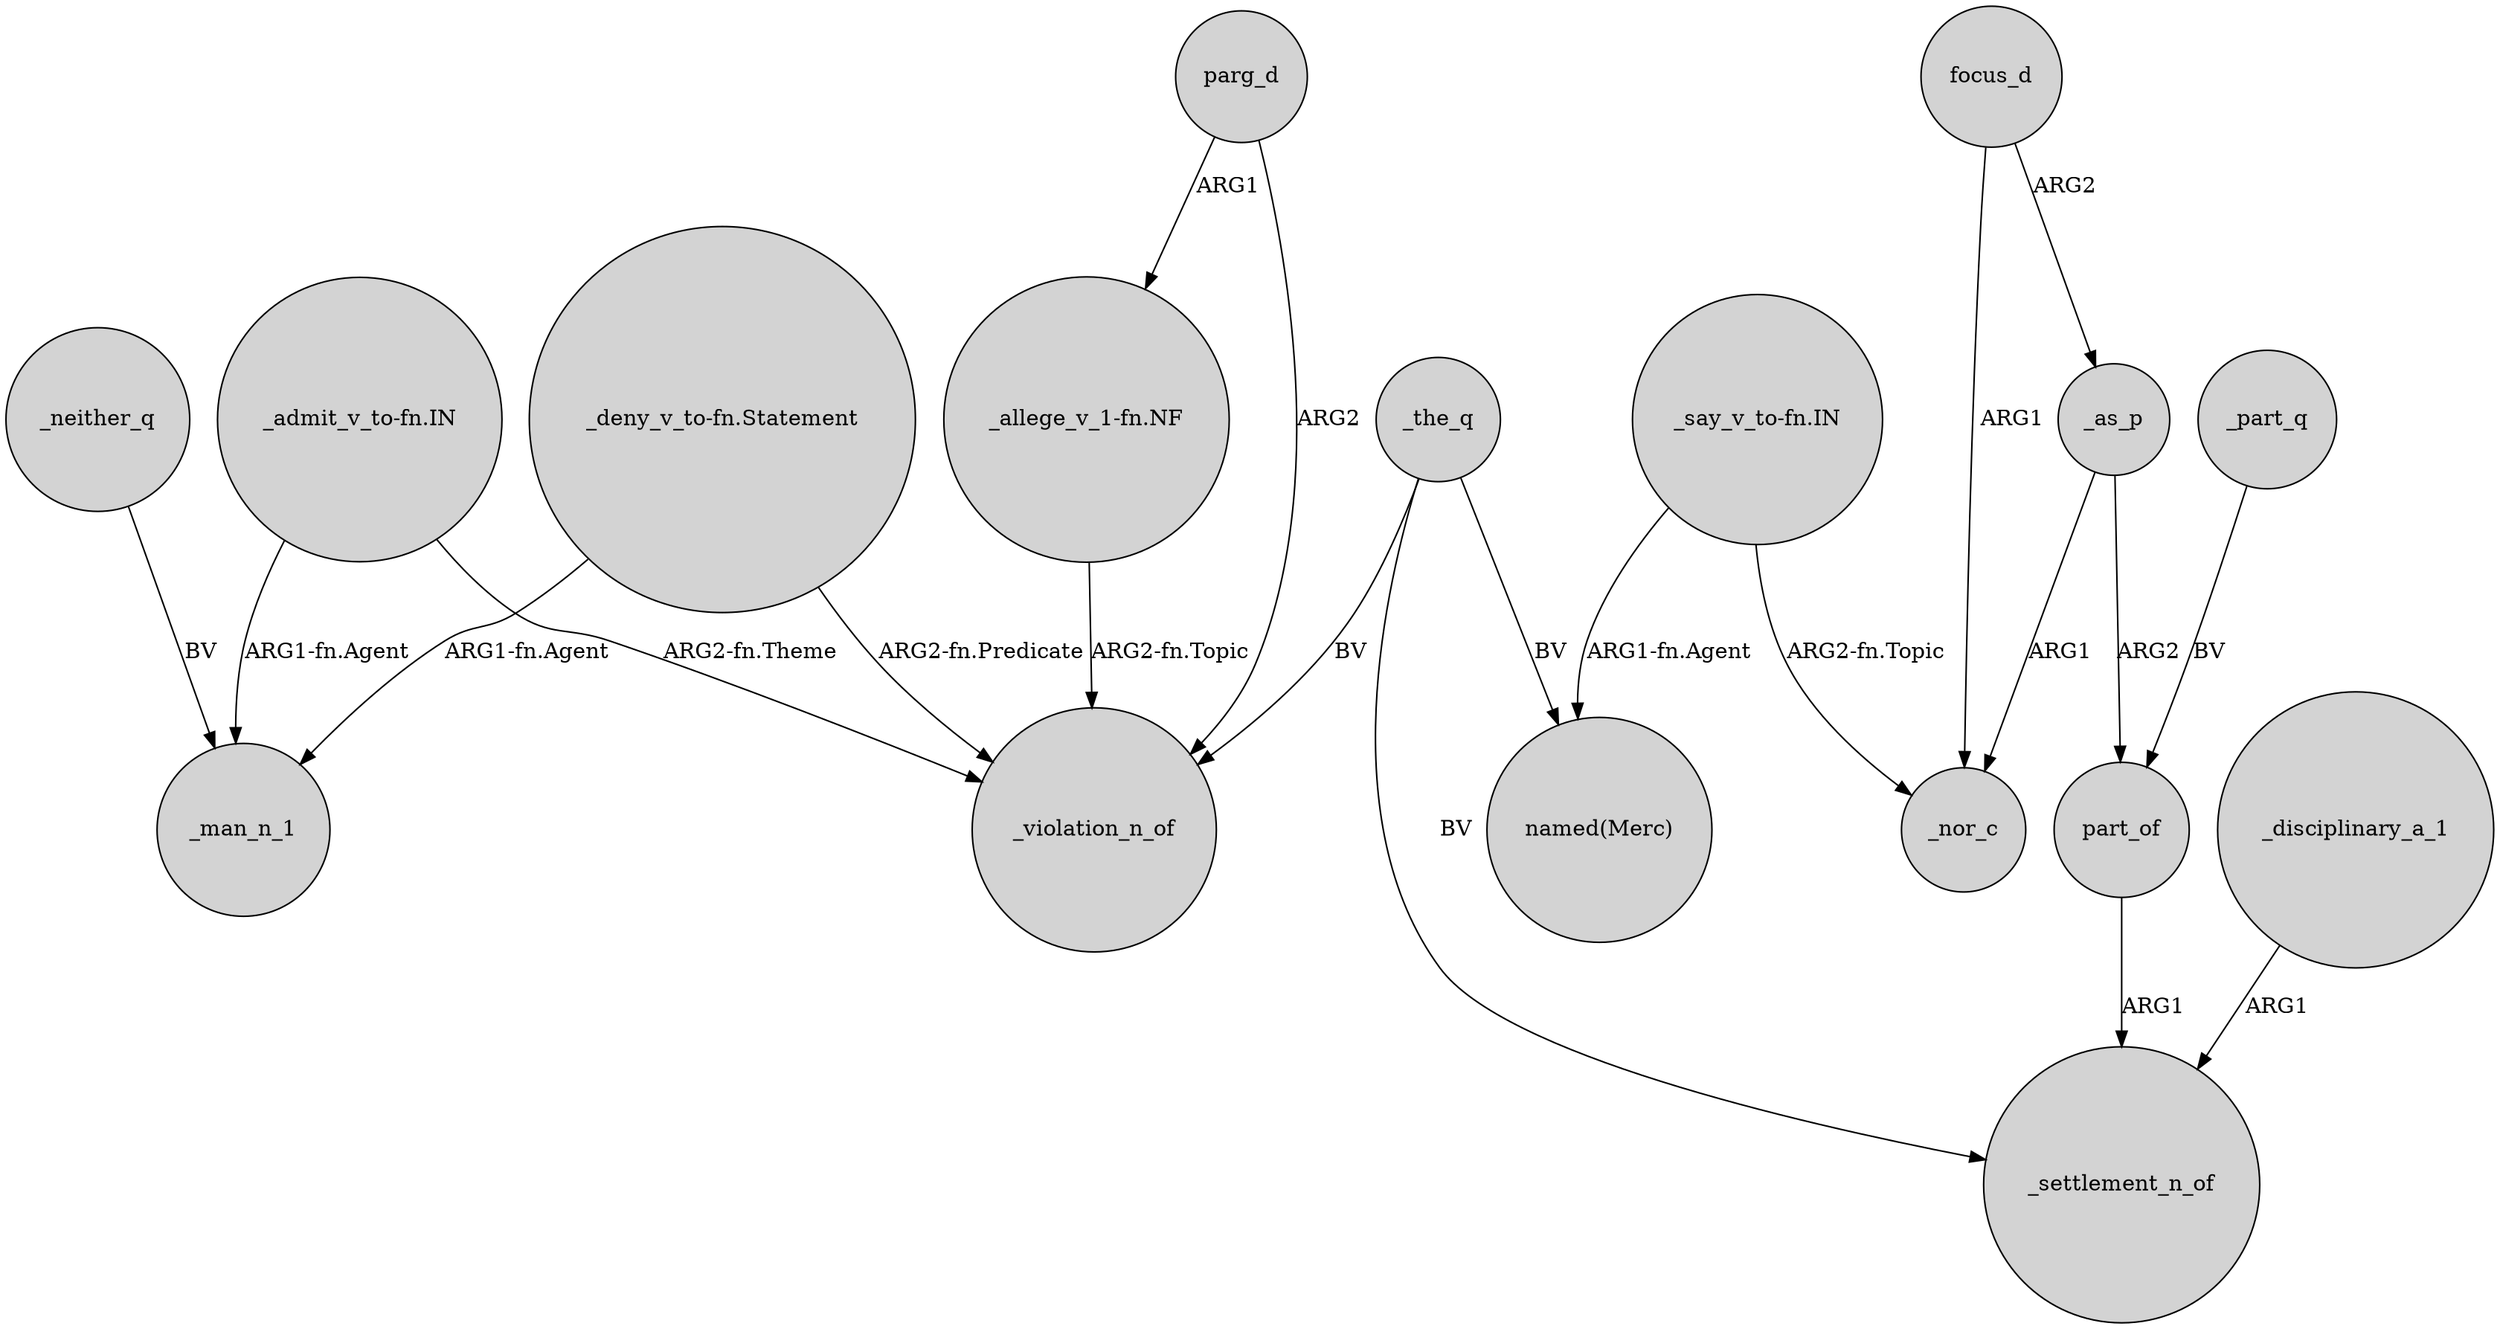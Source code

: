 digraph {
	node [shape=circle style=filled]
	"_admit_v_to-fn.IN" -> _man_n_1 [label="ARG1-fn.Agent"]
	_as_p -> _nor_c [label=ARG1]
	_as_p -> part_of [label=ARG2]
	_disciplinary_a_1 -> _settlement_n_of [label=ARG1]
	_the_q -> _violation_n_of [label=BV]
	_the_q -> "named(Merc)" [label=BV]
	focus_d -> _as_p [label=ARG2]
	"_say_v_to-fn.IN" -> _nor_c [label="ARG2-fn.Topic"]
	"_say_v_to-fn.IN" -> "named(Merc)" [label="ARG1-fn.Agent"]
	_neither_q -> _man_n_1 [label=BV]
	_part_q -> part_of [label=BV]
	"_deny_v_to-fn.Statement" -> _violation_n_of [label="ARG2-fn.Predicate"]
	"_deny_v_to-fn.Statement" -> _man_n_1 [label="ARG1-fn.Agent"]
	_the_q -> _settlement_n_of [label=BV]
	focus_d -> _nor_c [label=ARG1]
	parg_d -> _violation_n_of [label=ARG2]
	"_allege_v_1-fn.NF" -> _violation_n_of [label="ARG2-fn.Topic"]
	part_of -> _settlement_n_of [label=ARG1]
	"_admit_v_to-fn.IN" -> _violation_n_of [label="ARG2-fn.Theme"]
	parg_d -> "_allege_v_1-fn.NF" [label=ARG1]
}
